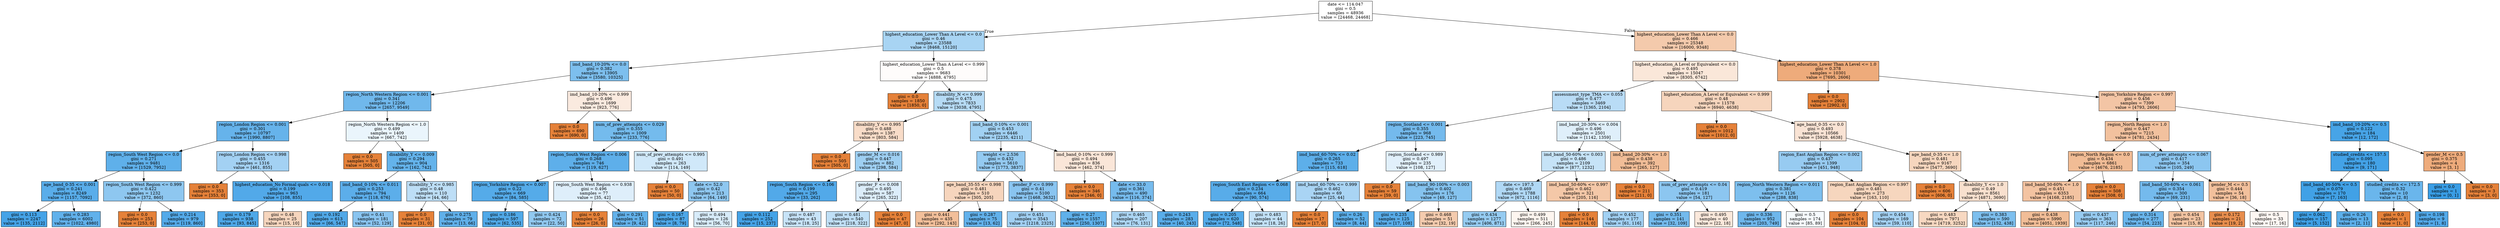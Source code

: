 digraph Tree {
node [shape=box, style="filled", color="black"] ;
0 [label="date <= 114.047\ngini = 0.5\nsamples = 48936\nvalue = [24468, 24468]", fillcolor="#e5813900"] ;
1 [label="highest_education_Lower Than A Level <= 0.0\ngini = 0.46\nsamples = 23588\nvalue = [8468, 15120]", fillcolor="#399de570"] ;
0 -> 1 [labeldistance=2.5, labelangle=45, headlabel="True"] ;
2 [label="imd_band_10-20% <= 0.0\ngini = 0.382\nsamples = 13905\nvalue = [3580, 10325]", fillcolor="#399de5a7"] ;
1 -> 2 ;
3 [label="region_North Western Region <= 0.001\ngini = 0.341\nsamples = 12206\nvalue = [2657, 9549]", fillcolor="#399de5b8"] ;
2 -> 3 ;
4 [label="region_London Region <= 0.001\ngini = 0.301\nsamples = 10797\nvalue = [1990, 8807]", fillcolor="#399de5c5"] ;
3 -> 4 ;
5 [label="region_South West Region <= 0.0\ngini = 0.271\nsamples = 9481\nvalue = [1529, 7952]", fillcolor="#399de5ce"] ;
4 -> 5 ;
6 [label="age_band_0-35 <= 0.001\ngini = 0.241\nsamples = 8249\nvalue = [1157, 7092]", fillcolor="#399de5d5"] ;
5 -> 6 ;
7 [label="gini = 0.113\nsamples = 2247\nvalue = [135, 2112]", fillcolor="#399de5ef"] ;
6 -> 7 ;
8 [label="gini = 0.283\nsamples = 6002\nvalue = [1022, 4980]", fillcolor="#399de5cb"] ;
6 -> 8 ;
9 [label="region_South West Region <= 0.999\ngini = 0.422\nsamples = 1232\nvalue = [372, 860]", fillcolor="#399de591"] ;
5 -> 9 ;
10 [label="gini = 0.0\nsamples = 253\nvalue = [253, 0]", fillcolor="#e58139ff"] ;
9 -> 10 ;
11 [label="gini = 0.214\nsamples = 979\nvalue = [119, 860]", fillcolor="#399de5dc"] ;
9 -> 11 ;
12 [label="region_London Region <= 0.998\ngini = 0.455\nsamples = 1316\nvalue = [461, 855]", fillcolor="#399de576"] ;
4 -> 12 ;
13 [label="gini = 0.0\nsamples = 353\nvalue = [353, 0]", fillcolor="#e58139ff"] ;
12 -> 13 ;
14 [label="highest_education_No Formal quals <= 0.018\ngini = 0.199\nsamples = 963\nvalue = [108, 855]", fillcolor="#399de5df"] ;
12 -> 14 ;
15 [label="gini = 0.179\nsamples = 938\nvalue = [93, 845]", fillcolor="#399de5e3"] ;
14 -> 15 ;
16 [label="gini = 0.48\nsamples = 25\nvalue = [15, 10]", fillcolor="#e5813955"] ;
14 -> 16 ;
17 [label="region_North Western Region <= 1.0\ngini = 0.499\nsamples = 1409\nvalue = [667, 742]", fillcolor="#399de51a"] ;
3 -> 17 ;
18 [label="gini = 0.0\nsamples = 505\nvalue = [505, 0]", fillcolor="#e58139ff"] ;
17 -> 18 ;
19 [label="disability_Y <= 0.009\ngini = 0.294\nsamples = 904\nvalue = [162, 742]", fillcolor="#399de5c7"] ;
17 -> 19 ;
20 [label="imd_band_0-10% <= 0.011\ngini = 0.253\nsamples = 794\nvalue = [118, 676]", fillcolor="#399de5d2"] ;
19 -> 20 ;
21 [label="gini = 0.192\nsamples = 613\nvalue = [66, 547]", fillcolor="#399de5e0"] ;
20 -> 21 ;
22 [label="gini = 0.41\nsamples = 181\nvalue = [52, 129]", fillcolor="#399de598"] ;
20 -> 22 ;
23 [label="disability_Y <= 0.985\ngini = 0.48\nsamples = 110\nvalue = [44, 66]", fillcolor="#399de555"] ;
19 -> 23 ;
24 [label="gini = 0.0\nsamples = 31\nvalue = [31, 0]", fillcolor="#e58139ff"] ;
23 -> 24 ;
25 [label="gini = 0.275\nsamples = 79\nvalue = [13, 66]", fillcolor="#399de5cd"] ;
23 -> 25 ;
26 [label="imd_band_10-20% <= 0.999\ngini = 0.496\nsamples = 1699\nvalue = [923, 776]", fillcolor="#e5813929"] ;
2 -> 26 ;
27 [label="gini = 0.0\nsamples = 690\nvalue = [690, 0]", fillcolor="#e58139ff"] ;
26 -> 27 ;
28 [label="num_of_prev_attempts <= 0.029\ngini = 0.355\nsamples = 1009\nvalue = [233, 776]", fillcolor="#399de5b2"] ;
26 -> 28 ;
29 [label="region_South West Region <= 0.006\ngini = 0.268\nsamples = 746\nvalue = [119, 627]", fillcolor="#399de5cf"] ;
28 -> 29 ;
30 [label="region_Yorkshire Region <= 0.007\ngini = 0.22\nsamples = 669\nvalue = [84, 585]", fillcolor="#399de5da"] ;
29 -> 30 ;
31 [label="gini = 0.186\nsamples = 597\nvalue = [62, 535]", fillcolor="#399de5e1"] ;
30 -> 31 ;
32 [label="gini = 0.424\nsamples = 72\nvalue = [22, 50]", fillcolor="#399de58f"] ;
30 -> 32 ;
33 [label="region_South West Region <= 0.938\ngini = 0.496\nsamples = 77\nvalue = [35, 42]", fillcolor="#399de52a"] ;
29 -> 33 ;
34 [label="gini = 0.0\nsamples = 26\nvalue = [26, 0]", fillcolor="#e58139ff"] ;
33 -> 34 ;
35 [label="gini = 0.291\nsamples = 51\nvalue = [9, 42]", fillcolor="#399de5c8"] ;
33 -> 35 ;
36 [label="num_of_prev_attempts <= 0.995\ngini = 0.491\nsamples = 263\nvalue = [114, 149]", fillcolor="#399de53c"] ;
28 -> 36 ;
37 [label="gini = 0.0\nsamples = 50\nvalue = [50, 0]", fillcolor="#e58139ff"] ;
36 -> 37 ;
38 [label="date <= 52.0\ngini = 0.42\nsamples = 213\nvalue = [64, 149]", fillcolor="#399de591"] ;
36 -> 38 ;
39 [label="gini = 0.167\nsamples = 87\nvalue = [8, 79]", fillcolor="#399de5e5"] ;
38 -> 39 ;
40 [label="gini = 0.494\nsamples = 126\nvalue = [56, 70]", fillcolor="#399de533"] ;
38 -> 40 ;
41 [label="highest_education_Lower Than A Level <= 0.999\ngini = 0.5\nsamples = 9683\nvalue = [4888, 4795]", fillcolor="#e5813905"] ;
1 -> 41 ;
42 [label="gini = 0.0\nsamples = 1850\nvalue = [1850, 0]", fillcolor="#e58139ff"] ;
41 -> 42 ;
43 [label="disability_N <= 0.999\ngini = 0.475\nsamples = 7833\nvalue = [3038, 4795]", fillcolor="#399de55d"] ;
41 -> 43 ;
44 [label="disability_Y <= 0.995\ngini = 0.488\nsamples = 1387\nvalue = [803, 584]", fillcolor="#e5813946"] ;
43 -> 44 ;
45 [label="gini = 0.0\nsamples = 505\nvalue = [505, 0]", fillcolor="#e58139ff"] ;
44 -> 45 ;
46 [label="gender_M <= 0.016\ngini = 0.447\nsamples = 882\nvalue = [298, 584]", fillcolor="#399de57d"] ;
44 -> 46 ;
47 [label="region_South Region <= 0.106\ngini = 0.199\nsamples = 295\nvalue = [33, 262]", fillcolor="#399de5df"] ;
46 -> 47 ;
48 [label="gini = 0.112\nsamples = 252\nvalue = [15, 237]", fillcolor="#399de5ef"] ;
47 -> 48 ;
49 [label="gini = 0.487\nsamples = 43\nvalue = [18, 25]", fillcolor="#399de547"] ;
47 -> 49 ;
50 [label="gender_F <= 0.008\ngini = 0.495\nsamples = 587\nvalue = [265, 322]", fillcolor="#399de52d"] ;
46 -> 50 ;
51 [label="gini = 0.481\nsamples = 540\nvalue = [218, 322]", fillcolor="#399de552"] ;
50 -> 51 ;
52 [label="gini = 0.0\nsamples = 47\nvalue = [47, 0]", fillcolor="#e58139ff"] ;
50 -> 52 ;
53 [label="imd_band_0-10% <= 0.001\ngini = 0.453\nsamples = 6446\nvalue = [2235, 4211]", fillcolor="#399de578"] ;
43 -> 53 ;
54 [label="weight <= 2.536\ngini = 0.432\nsamples = 5610\nvalue = [1773, 3837]", fillcolor="#399de589"] ;
53 -> 54 ;
55 [label="age_band_35-55 <= 0.998\ngini = 0.481\nsamples = 510\nvalue = [305, 205]", fillcolor="#e5813954"] ;
54 -> 55 ;
56 [label="gini = 0.441\nsamples = 435\nvalue = [292, 143]", fillcolor="#e5813982"] ;
55 -> 56 ;
57 [label="gini = 0.287\nsamples = 75\nvalue = [13, 62]", fillcolor="#399de5ca"] ;
55 -> 57 ;
58 [label="gender_F <= 0.999\ngini = 0.41\nsamples = 5100\nvalue = [1468, 3632]", fillcolor="#399de598"] ;
54 -> 58 ;
59 [label="gini = 0.451\nsamples = 3543\nvalue = [1218, 2325]", fillcolor="#399de579"] ;
58 -> 59 ;
60 [label="gini = 0.27\nsamples = 1557\nvalue = [250, 1307]", fillcolor="#399de5ce"] ;
58 -> 60 ;
61 [label="imd_band_0-10% <= 0.999\ngini = 0.494\nsamples = 836\nvalue = [462, 374]", fillcolor="#e5813931"] ;
53 -> 61 ;
62 [label="gini = 0.0\nsamples = 346\nvalue = [346, 0]", fillcolor="#e58139ff"] ;
61 -> 62 ;
63 [label="date <= 33.0\ngini = 0.361\nsamples = 490\nvalue = [116, 374]", fillcolor="#399de5b0"] ;
61 -> 63 ;
64 [label="gini = 0.465\nsamples = 207\nvalue = [76, 131]", fillcolor="#399de56b"] ;
63 -> 64 ;
65 [label="gini = 0.243\nsamples = 283\nvalue = [40, 243]", fillcolor="#399de5d5"] ;
63 -> 65 ;
66 [label="highest_education_Lower Than A Level <= 0.0\ngini = 0.466\nsamples = 25348\nvalue = [16000, 9348]", fillcolor="#e581396a"] ;
0 -> 66 [labeldistance=2.5, labelangle=-45, headlabel="False"] ;
67 [label="highest_education_A Level or Equivalent <= 0.0\ngini = 0.495\nsamples = 15047\nvalue = [8305, 6742]", fillcolor="#e5813930"] ;
66 -> 67 ;
68 [label="assessment_type_TMA <= 0.055\ngini = 0.477\nsamples = 3469\nvalue = [1365, 2104]", fillcolor="#399de55a"] ;
67 -> 68 ;
69 [label="region_Scotland <= 0.001\ngini = 0.355\nsamples = 968\nvalue = [223, 745]", fillcolor="#399de5b3"] ;
68 -> 69 ;
70 [label="imd_band_60-70% <= 0.02\ngini = 0.265\nsamples = 733\nvalue = [115, 618]", fillcolor="#399de5d0"] ;
69 -> 70 ;
71 [label="region_South East Region <= 0.068\ngini = 0.234\nsamples = 664\nvalue = [90, 574]", fillcolor="#399de5d7"] ;
70 -> 71 ;
72 [label="gini = 0.205\nsamples = 620\nvalue = [72, 548]", fillcolor="#399de5dd"] ;
71 -> 72 ;
73 [label="gini = 0.483\nsamples = 44\nvalue = [18, 26]", fillcolor="#399de54e"] ;
71 -> 73 ;
74 [label="imd_band_60-70% <= 0.999\ngini = 0.462\nsamples = 69\nvalue = [25, 44]", fillcolor="#399de56e"] ;
70 -> 74 ;
75 [label="gini = 0.0\nsamples = 17\nvalue = [17, 0]", fillcolor="#e58139ff"] ;
74 -> 75 ;
76 [label="gini = 0.26\nsamples = 52\nvalue = [8, 44]", fillcolor="#399de5d1"] ;
74 -> 76 ;
77 [label="region_Scotland <= 0.989\ngini = 0.497\nsamples = 235\nvalue = [108, 127]", fillcolor="#399de526"] ;
69 -> 77 ;
78 [label="gini = 0.0\nsamples = 59\nvalue = [59, 0]", fillcolor="#e58139ff"] ;
77 -> 78 ;
79 [label="imd_band_90-100% <= 0.003\ngini = 0.402\nsamples = 176\nvalue = [49, 127]", fillcolor="#399de59d"] ;
77 -> 79 ;
80 [label="gini = 0.235\nsamples = 125\nvalue = [17, 108]", fillcolor="#399de5d7"] ;
79 -> 80 ;
81 [label="gini = 0.468\nsamples = 51\nvalue = [32, 19]", fillcolor="#e5813968"] ;
79 -> 81 ;
82 [label="imd_band_20-30% <= 0.004\ngini = 0.496\nsamples = 2501\nvalue = [1142, 1359]", fillcolor="#399de529"] ;
68 -> 82 ;
83 [label="imd_band_50-60% <= 0.003\ngini = 0.486\nsamples = 2109\nvalue = [877, 1232]", fillcolor="#399de549"] ;
82 -> 83 ;
84 [label="date <= 197.5\ngini = 0.469\nsamples = 1788\nvalue = [672, 1116]", fillcolor="#399de565"] ;
83 -> 84 ;
85 [label="gini = 0.434\nsamples = 1277\nvalue = [406, 871]", fillcolor="#399de588"] ;
84 -> 85 ;
86 [label="gini = 0.499\nsamples = 511\nvalue = [266, 245]", fillcolor="#e5813914"] ;
84 -> 86 ;
87 [label="imd_band_50-60% <= 0.997\ngini = 0.462\nsamples = 321\nvalue = [205, 116]", fillcolor="#e581396f"] ;
83 -> 87 ;
88 [label="gini = 0.0\nsamples = 144\nvalue = [144, 0]", fillcolor="#e58139ff"] ;
87 -> 88 ;
89 [label="gini = 0.452\nsamples = 177\nvalue = [61, 116]", fillcolor="#399de579"] ;
87 -> 89 ;
90 [label="imd_band_20-30% <= 1.0\ngini = 0.438\nsamples = 392\nvalue = [265, 127]", fillcolor="#e5813985"] ;
82 -> 90 ;
91 [label="gini = 0.0\nsamples = 211\nvalue = [211, 0]", fillcolor="#e58139ff"] ;
90 -> 91 ;
92 [label="num_of_prev_attempts <= 0.04\ngini = 0.419\nsamples = 181\nvalue = [54, 127]", fillcolor="#399de593"] ;
90 -> 92 ;
93 [label="gini = 0.351\nsamples = 141\nvalue = [32, 109]", fillcolor="#399de5b4"] ;
92 -> 93 ;
94 [label="gini = 0.495\nsamples = 40\nvalue = [22, 18]", fillcolor="#e581392e"] ;
92 -> 94 ;
95 [label="highest_education_A Level or Equivalent <= 0.999\ngini = 0.48\nsamples = 11578\nvalue = [6940, 4638]", fillcolor="#e5813955"] ;
67 -> 95 ;
96 [label="gini = 0.0\nsamples = 1012\nvalue = [1012, 0]", fillcolor="#e58139ff"] ;
95 -> 96 ;
97 [label="age_band_0-35 <= 0.0\ngini = 0.493\nsamples = 10566\nvalue = [5928, 4638]", fillcolor="#e5813937"] ;
95 -> 97 ;
98 [label="region_East Anglian Region <= 0.002\ngini = 0.437\nsamples = 1399\nvalue = [451, 948]", fillcolor="#399de586"] ;
97 -> 98 ;
99 [label="region_North Western Region <= 0.011\ngini = 0.381\nsamples = 1126\nvalue = [288, 838]", fillcolor="#399de5a7"] ;
98 -> 99 ;
100 [label="gini = 0.336\nsamples = 952\nvalue = [203, 749]", fillcolor="#399de5ba"] ;
99 -> 100 ;
101 [label="gini = 0.5\nsamples = 174\nvalue = [85, 89]", fillcolor="#399de50b"] ;
99 -> 101 ;
102 [label="region_East Anglian Region <= 0.997\ngini = 0.481\nsamples = 273\nvalue = [163, 110]", fillcolor="#e5813953"] ;
98 -> 102 ;
103 [label="gini = 0.0\nsamples = 104\nvalue = [104, 0]", fillcolor="#e58139ff"] ;
102 -> 103 ;
104 [label="gini = 0.454\nsamples = 169\nvalue = [59, 110]", fillcolor="#399de576"] ;
102 -> 104 ;
105 [label="age_band_0-35 <= 1.0\ngini = 0.481\nsamples = 9167\nvalue = [5477, 3690]", fillcolor="#e5813953"] ;
97 -> 105 ;
106 [label="gini = 0.0\nsamples = 606\nvalue = [606, 0]", fillcolor="#e58139ff"] ;
105 -> 106 ;
107 [label="disability_Y <= 1.0\ngini = 0.49\nsamples = 8561\nvalue = [4871, 3690]", fillcolor="#e581393e"] ;
105 -> 107 ;
108 [label="gini = 0.483\nsamples = 7971\nvalue = [4719, 3252]", fillcolor="#e581394f"] ;
107 -> 108 ;
109 [label="gini = 0.383\nsamples = 590\nvalue = [152, 438]", fillcolor="#399de5a7"] ;
107 -> 109 ;
110 [label="highest_education_Lower Than A Level <= 1.0\ngini = 0.378\nsamples = 10301\nvalue = [7695, 2606]", fillcolor="#e58139a9"] ;
66 -> 110 ;
111 [label="gini = 0.0\nsamples = 2902\nvalue = [2902, 0]", fillcolor="#e58139ff"] ;
110 -> 111 ;
112 [label="region_Yorkshire Region <= 0.997\ngini = 0.456\nsamples = 7399\nvalue = [4793, 2606]", fillcolor="#e5813974"] ;
110 -> 112 ;
113 [label="region_North Region <= 1.0\ngini = 0.447\nsamples = 7215\nvalue = [4781, 2434]", fillcolor="#e581397d"] ;
112 -> 113 ;
114 [label="region_North Region <= 0.0\ngini = 0.434\nsamples = 6861\nvalue = [4676, 2185]", fillcolor="#e5813988"] ;
113 -> 114 ;
115 [label="imd_band_50-60% <= 1.0\ngini = 0.451\nsamples = 6353\nvalue = [4168, 2185]", fillcolor="#e5813979"] ;
114 -> 115 ;
116 [label="gini = 0.438\nsamples = 5990\nvalue = [4051, 1939]", fillcolor="#e5813985"] ;
115 -> 116 ;
117 [label="gini = 0.437\nsamples = 363\nvalue = [117, 246]", fillcolor="#399de586"] ;
115 -> 117 ;
118 [label="gini = 0.0\nsamples = 508\nvalue = [508, 0]", fillcolor="#e58139ff"] ;
114 -> 118 ;
119 [label="num_of_prev_attempts <= 0.067\ngini = 0.417\nsamples = 354\nvalue = [105, 249]", fillcolor="#399de593"] ;
113 -> 119 ;
120 [label="imd_band_50-60% <= 0.061\ngini = 0.354\nsamples = 300\nvalue = [69, 231]", fillcolor="#399de5b3"] ;
119 -> 120 ;
121 [label="gini = 0.314\nsamples = 277\nvalue = [54, 223]", fillcolor="#399de5c1"] ;
120 -> 121 ;
122 [label="gini = 0.454\nsamples = 23\nvalue = [15, 8]", fillcolor="#e5813977"] ;
120 -> 122 ;
123 [label="gender_M <= 0.5\ngini = 0.444\nsamples = 54\nvalue = [36, 18]", fillcolor="#e581397f"] ;
119 -> 123 ;
124 [label="gini = 0.172\nsamples = 21\nvalue = [19, 2]", fillcolor="#e58139e4"] ;
123 -> 124 ;
125 [label="gini = 0.5\nsamples = 33\nvalue = [17, 16]", fillcolor="#e581390f"] ;
123 -> 125 ;
126 [label="imd_band_10-20% <= 0.5\ngini = 0.122\nsamples = 184\nvalue = [12, 172]", fillcolor="#399de5ed"] ;
112 -> 126 ;
127 [label="studied_credits <= 157.5\ngini = 0.095\nsamples = 180\nvalue = [9, 171]", fillcolor="#399de5f2"] ;
126 -> 127 ;
128 [label="imd_band_40-50% <= 0.5\ngini = 0.079\nsamples = 170\nvalue = [7, 163]", fillcolor="#399de5f4"] ;
127 -> 128 ;
129 [label="gini = 0.062\nsamples = 157\nvalue = [5, 152]", fillcolor="#399de5f7"] ;
128 -> 129 ;
130 [label="gini = 0.26\nsamples = 13\nvalue = [2, 11]", fillcolor="#399de5d1"] ;
128 -> 130 ;
131 [label="studied_credits <= 172.5\ngini = 0.32\nsamples = 10\nvalue = [2, 8]", fillcolor="#399de5bf"] ;
127 -> 131 ;
132 [label="gini = 0.0\nsamples = 1\nvalue = [1, 0]", fillcolor="#e58139ff"] ;
131 -> 132 ;
133 [label="gini = 0.198\nsamples = 9\nvalue = [1, 8]", fillcolor="#399de5df"] ;
131 -> 133 ;
134 [label="gender_M <= 0.5\ngini = 0.375\nsamples = 4\nvalue = [3, 1]", fillcolor="#e58139aa"] ;
126 -> 134 ;
135 [label="gini = 0.0\nsamples = 1\nvalue = [0, 1]", fillcolor="#399de5ff"] ;
134 -> 135 ;
136 [label="gini = 0.0\nsamples = 3\nvalue = [3, 0]", fillcolor="#e58139ff"] ;
134 -> 136 ;
}